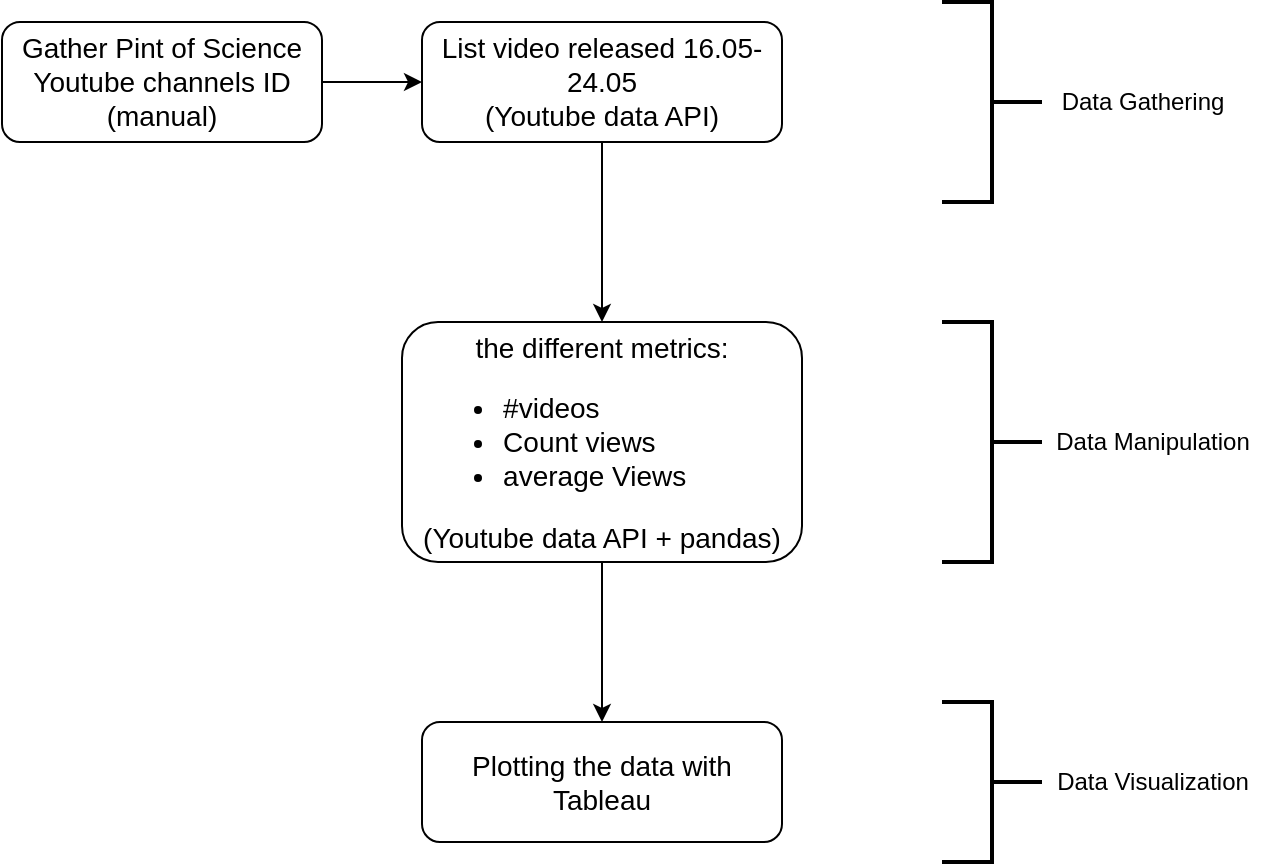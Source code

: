 <mxfile version="14.7.3" type="device"><diagram id="Ibi_yGVDxb-kA_0bk9EG" name="Page-1"><mxGraphModel dx="1426" dy="801" grid="1" gridSize="10" guides="1" tooltips="1" connect="1" arrows="1" fold="1" page="1" pageScale="1" pageWidth="827" pageHeight="1169" math="0" shadow="0"><root><mxCell id="0"/><mxCell id="1" parent="0"/><mxCell id="8qYvacI-ODO7408KP1BS-3" value="" style="edgeStyle=orthogonalEdgeStyle;rounded=0;orthogonalLoop=1;jettySize=auto;html=1;fontSize=14;" edge="1" parent="1" source="8qYvacI-ODO7408KP1BS-1" target="8qYvacI-ODO7408KP1BS-2"><mxGeometry relative="1" as="geometry"/></mxCell><mxCell id="8qYvacI-ODO7408KP1BS-1" value="Gather Pint of Science &lt;br&gt;Youtube channels ID&lt;br style=&quot;font-size: 14px&quot;&gt;(manual)" style="rounded=1;whiteSpace=wrap;html=1;fontSize=14;align=center;" vertex="1" parent="1"><mxGeometry x="50" y="100" width="160" height="60" as="geometry"/></mxCell><mxCell id="8qYvacI-ODO7408KP1BS-5" value="" style="edgeStyle=orthogonalEdgeStyle;rounded=0;orthogonalLoop=1;jettySize=auto;html=1;fontSize=14;" edge="1" parent="1" source="8qYvacI-ODO7408KP1BS-2" target="8qYvacI-ODO7408KP1BS-4"><mxGeometry relative="1" as="geometry"/></mxCell><mxCell id="8qYvacI-ODO7408KP1BS-2" value="List video released 16.05-24.05&lt;br style=&quot;font-size: 14px;&quot;&gt;(Youtube data API)" style="whiteSpace=wrap;html=1;rounded=1;fontSize=14;" vertex="1" parent="1"><mxGeometry x="260" y="100" width="180" height="60" as="geometry"/></mxCell><mxCell id="8qYvacI-ODO7408KP1BS-7" value="" style="edgeStyle=orthogonalEdgeStyle;rounded=0;orthogonalLoop=1;jettySize=auto;html=1;fontSize=14;" edge="1" parent="1" source="8qYvacI-ODO7408KP1BS-4" target="8qYvacI-ODO7408KP1BS-6"><mxGeometry relative="1" as="geometry"/></mxCell><mxCell id="8qYvacI-ODO7408KP1BS-4" value="the different metrics:&lt;br style=&quot;font-size: 14px;&quot;&gt;&lt;ul style=&quot;font-size: 14px;&quot;&gt;&lt;li style=&quot;text-align: left; font-size: 14px;&quot;&gt;#videos&lt;/li&gt;&lt;li style=&quot;text-align: left; font-size: 14px;&quot;&gt;Count views&lt;/li&gt;&lt;li style=&quot;text-align: left; font-size: 14px;&quot;&gt;average Views&lt;/li&gt;&lt;/ul&gt;&lt;div style=&quot;text-align: left; font-size: 14px;&quot;&gt;&lt;span style=&quot;font-size: 14px;&quot;&gt;(Youtube data API + pandas)&lt;/span&gt;&lt;/div&gt;" style="whiteSpace=wrap;html=1;rounded=1;fontSize=14;" vertex="1" parent="1"><mxGeometry x="250" y="250" width="200" height="120" as="geometry"/></mxCell><mxCell id="8qYvacI-ODO7408KP1BS-6" value="Plotting the data with Tableau" style="whiteSpace=wrap;html=1;rounded=1;fontSize=14;" vertex="1" parent="1"><mxGeometry x="260" y="450" width="180" height="60" as="geometry"/></mxCell><mxCell id="8qYvacI-ODO7408KP1BS-10" value="" style="strokeWidth=2;html=1;shape=mxgraph.flowchart.annotation_2;align=left;labelPosition=right;pointerEvents=1;rotation=-180;" vertex="1" parent="1"><mxGeometry x="520" y="90" width="50" height="100" as="geometry"/></mxCell><mxCell id="8qYvacI-ODO7408KP1BS-11" value="" style="strokeWidth=2;html=1;shape=mxgraph.flowchart.annotation_2;align=left;labelPosition=right;pointerEvents=1;rotation=-180;" vertex="1" parent="1"><mxGeometry x="520" y="250" width="50" height="120" as="geometry"/></mxCell><mxCell id="8qYvacI-ODO7408KP1BS-12" value="" style="strokeWidth=2;html=1;shape=mxgraph.flowchart.annotation_2;align=left;labelPosition=right;pointerEvents=1;rotation=-180;" vertex="1" parent="1"><mxGeometry x="520" y="440" width="50" height="80" as="geometry"/></mxCell><mxCell id="8qYvacI-ODO7408KP1BS-14" value="Data Gathering" style="text;html=1;align=center;verticalAlign=middle;resizable=0;points=[];autosize=1;strokeColor=none;" vertex="1" parent="1"><mxGeometry x="570" y="130" width="100" height="20" as="geometry"/></mxCell><mxCell id="8qYvacI-ODO7408KP1BS-15" value="Data Manipulation" style="text;html=1;align=center;verticalAlign=middle;resizable=0;points=[];autosize=1;strokeColor=none;" vertex="1" parent="1"><mxGeometry x="570" y="300" width="110" height="20" as="geometry"/></mxCell><mxCell id="8qYvacI-ODO7408KP1BS-16" value="Data Visualization" style="text;html=1;align=center;verticalAlign=middle;resizable=0;points=[];autosize=1;strokeColor=none;" vertex="1" parent="1"><mxGeometry x="570" y="470" width="110" height="20" as="geometry"/></mxCell></root></mxGraphModel></diagram></mxfile>